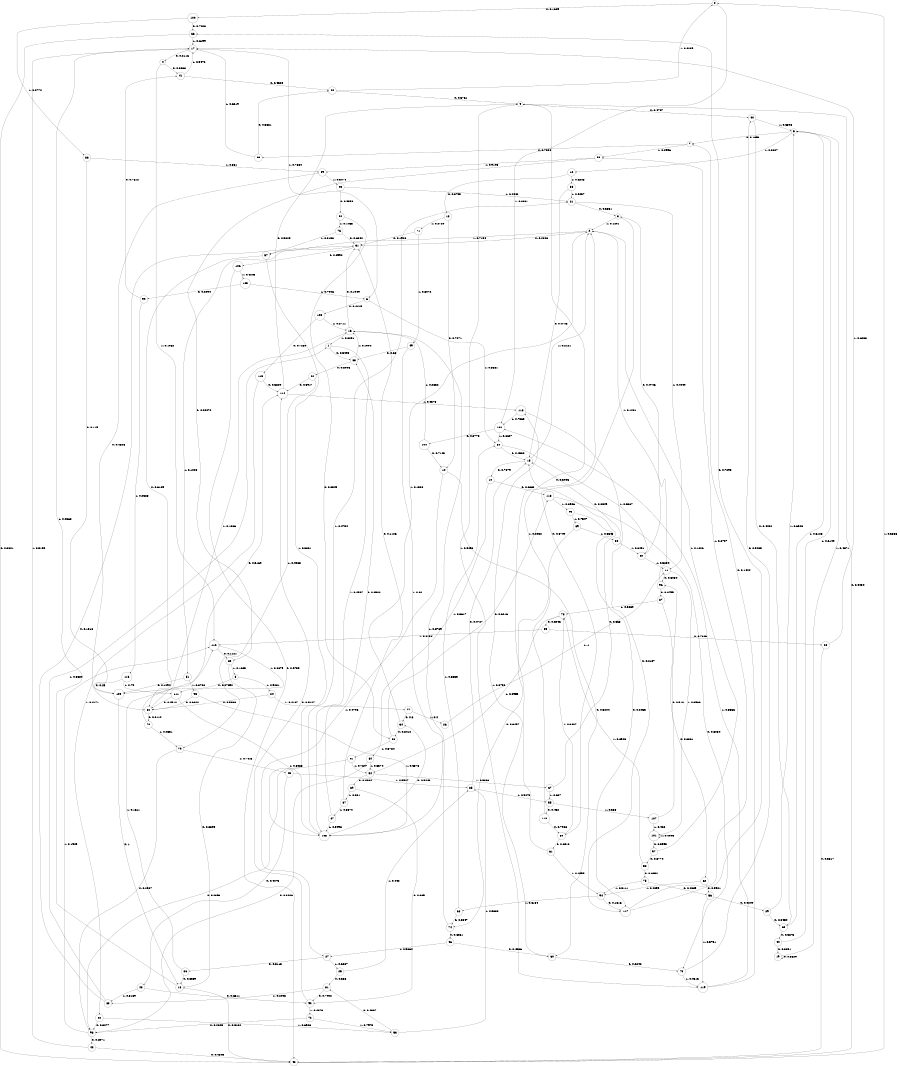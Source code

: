 digraph "ch8randomL10" {
size = "6,8.5";
ratio = "fill";
node [shape = circle];
node [fontsize = 24];
edge [fontsize = 24];
0 -> 100 [label = "0: 0.1669   "];
0 -> 102 [label = "1: 0.8331   "];
1 -> 33 [label = "0: 0.5493   "];
1 -> 108 [label = "1: 0.4507   "];
2 -> 31 [label = "0: 0.2846   "];
2 -> 57 [label = "1: 0.7154   "];
3 -> 59 [label = "0: 0.8709   "];
3 -> 2 [label = "1: 0.1291   "];
4 -> 41 [label = "0: 0.8038   "];
4 -> 112 [label = "1: 0.1962   "];
5 -> 7 [label = "0: 0.1393   "];
5 -> 12 [label = "1: 0.8607   "];
6 -> 103 [label = "0: 0.4419   "];
6 -> 84 [label = "1: 0.5581   "];
7 -> 63 [label = "0: 0.7004   "];
7 -> 50 [label = "1: 0.2996   "];
8 -> 109 [label = "0: 0.07692  "];
8 -> 24 [label = "1: 0.9231   "];
9 -> 40 [label = "0: 0.4707   "];
9 -> 119 [label = "1: 0.5293   "];
10 -> 113 [label = "0: 0.6383   "];
10 -> 64 [label = "1: 0.3617   "];
11 -> 96 [label = "0: 0.6034   "];
11 -> 101 [label = "1: 0.3966   "];
12 -> 13 [label = "0: 0.3755   "];
12 -> 38 [label = "1: 0.6245   "];
13 -> 14 [label = "0: 0.7271   "];
13 -> 71 [label = "1: 0.2729   "];
14 -> 60 [label = "0: 0.5204   "];
14 -> 27 [label = "1: 0.4796   "];
15 -> 10 [label = "0: 0.7879   "];
15 -> 2 [label = "1: 0.2121   "];
16 -> 31 [label = "0: 0.1949   "];
16 -> 1 [label = "1: 0.8051   "];
17 -> 4 [label = "0: 0.2116   "];
17 -> 6 [label = "1: 0.7884   "];
18 -> 42 [label = "0: 0.5132   "];
18 -> 17 [label = "1: 0.4868   "];
19 -> 19 [label = "0: 0.5629   "];
19 -> 5 [label = "1: 0.4371   "];
20 -> 9 [label = "0: 0.5761   "];
20 -> 0 [label = "1: 0.4239   "];
21 -> 3 [label = "0: 0.5551   "];
21 -> 11 [label = "1: 0.4449   "];
22 -> 114 [label = "0: 0.5917   "];
22 -> 79 [label = "1: 0.4083   "];
23 -> 82 [label = "0: 0.5558   "];
23 -> 21 [label = "1: 0.4442   "];
24 -> 32 [label = "0: 0.5833   "];
24 -> 77 [label = "1: 0.4167   "];
25 -> 81 [label = "0: 0.558    "];
25 -> 85 [label = "1: 0.442    "];
26 -> 11 [label = "1: 1        "];
27 -> 36 [label = "0: 0.3113   "];
27 -> 25 [label = "1: 0.6887   "];
28 -> 42 [label = "0: 0.3517   "];
28 -> 17 [label = "1: 0.6483   "];
29 -> 65 [label = "0: 0.3454   "];
29 -> 5 [label = "1: 0.6546   "];
30 -> 15 [label = "0: 0.3549   "];
30 -> 52 [label = "1: 0.6451   "];
31 -> 106 [label = "0: 0.8992   "];
31 -> 51 [label = "1: 0.1008   "];
32 -> 70 [label = "0: 0.8114   "];
32 -> 16 [label = "1: 0.1886   "];
33 -> 22 [label = "0: 0.8006   "];
33 -> 16 [label = "1: 0.1994   "];
34 -> 88 [label = "0: 0.8412   "];
34 -> 2 [label = "1: 0.1588   "];
35 -> 28 [label = "0: 0.7846   "];
35 -> 112 [label = "1: 0.2154   "];
36 -> 18 [label = "0: 0.8389   "];
36 -> 112 [label = "1: 0.1611   "];
37 -> 31 [label = "0: 0.1126   "];
37 -> 47 [label = "1: 0.8874   "];
38 -> 15 [label = "0: 0.4743   "];
38 -> 21 [label = "1: 0.5257   "];
39 -> 32 [label = "0: 0.4526   "];
39 -> 23 [label = "1: 0.5474   "];
40 -> 65 [label = "0: 0.4402   "];
40 -> 5 [label = "1: 0.5598   "];
41 -> 20 [label = "0: 0.4524   "];
41 -> 17 [label = "1: 0.5476   "];
42 -> 9 [label = "0: 0.4434   "];
42 -> 0 [label = "1: 0.5566   "];
43 -> 42 [label = "0: 0.4845   "];
43 -> 17 [label = "1: 0.5155   "];
44 -> 19 [label = "0: 0.3851   "];
44 -> 5 [label = "1: 0.6149   "];
45 -> 48 [label = "0: 0.4073   "];
45 -> 85 [label = "1: 0.5927   "];
46 -> 60 [label = "0: 0.4336   "];
46 -> 27 [label = "1: 0.5664   "];
47 -> 33 [label = "0: 0.4502   "];
47 -> 108 [label = "1: 0.5498   "];
48 -> 90 [label = "0: 0.6811   "];
48 -> 83 [label = "1: 0.3189   "];
49 -> 33 [label = "0: 0.68     "];
49 -> 108 [label = "1: 0.32     "];
50 -> 80 [label = "0: 0.08072  "];
50 -> 39 [label = "1: 0.9193   "];
51 -> 109 [label = "0: 0.1294   "];
51 -> 95 [label = "1: 0.8706   "];
52 -> 3 [label = "0: 0.4746   "];
52 -> 11 [label = "1: 0.5254   "];
53 -> 81 [label = "0: 0.4667   "];
53 -> 85 [label = "1: 0.5333   "];
54 -> 69 [label = "0: 0.4664   "];
54 -> 67 [label = "1: 0.5336   "];
55 -> 110 [label = "0: 0.462    "];
55 -> 107 [label = "1: 0.538    "];
56 -> 29 [label = "0: 0.4249   "];
56 -> 119 [label = "1: 0.5751   "];
57 -> 32 [label = "0: 0.6169   "];
57 -> 108 [label = "1: 0.3831   "];
58 -> 75 [label = "0: 0.6052   "];
58 -> 78 [label = "1: 0.3948   "];
59 -> 61 [label = "0: 0.6513   "];
59 -> 78 [label = "1: 0.3487   "];
60 -> 73 [label = "0: 0.6242   "];
60 -> 118 [label = "1: 0.3758   "];
61 -> 9 [label = "0: 0.5905   "];
61 -> 94 [label = "1: 0.4095   "];
62 -> 56 [label = "0: 0.5901   "];
62 -> 94 [label = "1: 0.4099   "];
63 -> 20 [label = "0: 0.3681   "];
63 -> 17 [label = "1: 0.6319   "];
64 -> 98 [label = "0: 0.3426   "];
64 -> 54 [label = "1: 0.6574   "];
65 -> 44 [label = "0: 0.3875   "];
65 -> 5 [label = "1: 0.6125   "];
66 -> 42 [label = "0: 0.3801   "];
66 -> 17 [label = "1: 0.6199   "];
67 -> 15 [label = "0: 0.363    "];
67 -> 55 [label = "1: 0.637    "];
68 -> 74 [label = "0: 0.3347   "];
68 -> 84 [label = "1: 0.6653   "];
69 -> 90 [label = "0: 0.669    "];
69 -> 37 [label = "1: 0.331    "];
70 -> 114 [label = "0: 0.5169   "];
70 -> 79 [label = "1: 0.4831   "];
71 -> 31 [label = "0: 0.1928   "];
71 -> 49 [label = "1: 0.8072   "];
72 -> 98 [label = "0: 0.2025   "];
72 -> 53 [label = "1: 0.7975   "];
73 -> 40 [label = "0: 0.5485   "];
73 -> 119 [label = "1: 0.4515   "];
74 -> 46 [label = "0: 0.6231   "];
74 -> 16 [label = "1: 0.3769   "];
75 -> 56 [label = "0: 0.4889   "];
75 -> 94 [label = "1: 0.5111   "];
76 -> 31 [label = "0: 0.6842   "];
76 -> 57 [label = "1: 0.3158   "];
77 -> 34 [label = "0: 0.6      "];
77 -> 26 [label = "1: 0.4      "];
78 -> 35 [label = "0: 0.3045   "];
78 -> 54 [label = "1: 0.6955   "];
79 -> 98 [label = "0: 0.2587   "];
79 -> 45 [label = "1: 0.7413   "];
80 -> 18 [label = "0: 0.8395   "];
80 -> 8 [label = "1: 0.1605   "];
81 -> 90 [label = "0: 0.7902   "];
81 -> 83 [label = "1: 0.2098   "];
82 -> 88 [label = "0: 0.8545   "];
82 -> 76 [label = "1: 0.1455   "];
83 -> 31 [label = "0: 0.1316   "];
83 -> 1 [label = "1: 0.8684   "];
84 -> 15 [label = "0: 0.4333   "];
84 -> 52 [label = "1: 0.5667   "];
85 -> 15 [label = "0: 0.4727   "];
85 -> 55 [label = "1: 0.5273   "];
86 -> 109 [label = "0: 0.119    "];
86 -> 39 [label = "1: 0.881    "];
87 -> 62 [label = "0: 0.6361   "];
87 -> 78 [label = "1: 0.3639   "];
88 -> 113 [label = "0: 0.6216   "];
88 -> 91 [label = "1: 0.3784   "];
89 -> 74 [label = "0: 0.3457   "];
89 -> 30 [label = "1: 0.6543   "];
90 -> 114 [label = "0: 0.5127   "];
90 -> 72 [label = "1: 0.4873   "];
91 -> 98 [label = "0: 0.2353   "];
91 -> 54 [label = "1: 0.7647   "];
92 -> 98 [label = "0: 0.3077   "];
92 -> 53 [label = "1: 0.6923   "];
93 -> 117 [label = "0: 0.2453   "];
93 -> 89 [label = "1: 0.7547   "];
94 -> 117 [label = "0: 0.1816   "];
94 -> 68 [label = "1: 0.8184   "];
95 -> 32 [label = "0: 0.6622   "];
95 -> 108 [label = "1: 0.3378   "];
96 -> 87 [label = "0: 0.8799   "];
96 -> 2 [label = "1: 0.1201   "];
97 -> 58 [label = "0: 0.8774   "];
97 -> 2 [label = "1: 0.1226   "];
98 -> 43 [label = "0: 0.8071   "];
98 -> 112 [label = "1: 0.1929   "];
99 -> 41 [label = "0: 0.7612   "];
99 -> 116 [label = "1: 0.2388   "];
100 -> 66 [label = "0: 0.7228   "];
100 -> 86 [label = "1: 0.2772   "];
101 -> 97 [label = "0: 0.5995   "];
101 -> 101 [label = "1: 0.4005   "];
102 -> 104 [label = "0: 0.3773   "];
102 -> 84 [label = "1: 0.6227   "];
103 -> 115 [label = "0: 0.7289   "];
103 -> 16 [label = "1: 0.2711   "];
104 -> 14 [label = "0: 0.7148   "];
104 -> 16 [label = "1: 0.2852   "];
105 -> 99 [label = "0: 0.2094   "];
105 -> 6 [label = "1: 0.7906   "];
106 -> 42 [label = "0: 0.5755   "];
106 -> 105 [label = "1: 0.4245   "];
107 -> 96 [label = "0: 0.518    "];
107 -> 101 [label = "1: 0.482    "];
108 -> 34 [label = "0: 0.5246   "];
108 -> 21 [label = "1: 0.4754   "];
109 -> 18 [label = "0: 1        "];
110 -> 59 [label = "0: 0.7968   "];
110 -> 2 [label = "1: 0.2032   "];
111 -> 32 [label = "0: 0.4512   "];
111 -> 108 [label = "1: 0.5488   "];
112 -> 80 [label = "0: 0.1121   "];
112 -> 111 [label = "1: 0.8879   "];
113 -> 73 [label = "0: 0.6054   "];
113 -> 93 [label = "1: 0.3946   "];
114 -> 9 [label = "0: 0.5625   "];
114 -> 118 [label = "1: 0.4375   "];
115 -> 114 [label = "0: 0.5829   "];
115 -> 92 [label = "1: 0.4171   "];
116 -> 109 [label = "0: 0.25     "];
116 -> 111 [label = "1: 0.75     "];
117 -> 66 [label = "0: 0.7293   "];
117 -> 50 [label = "1: 0.2707   "];
118 -> 117 [label = "0: 0.2137   "];
118 -> 102 [label = "1: 0.7863   "];
119 -> 7 [label = "0: 0.1444   "];
119 -> 102 [label = "1: 0.8556   "];
}